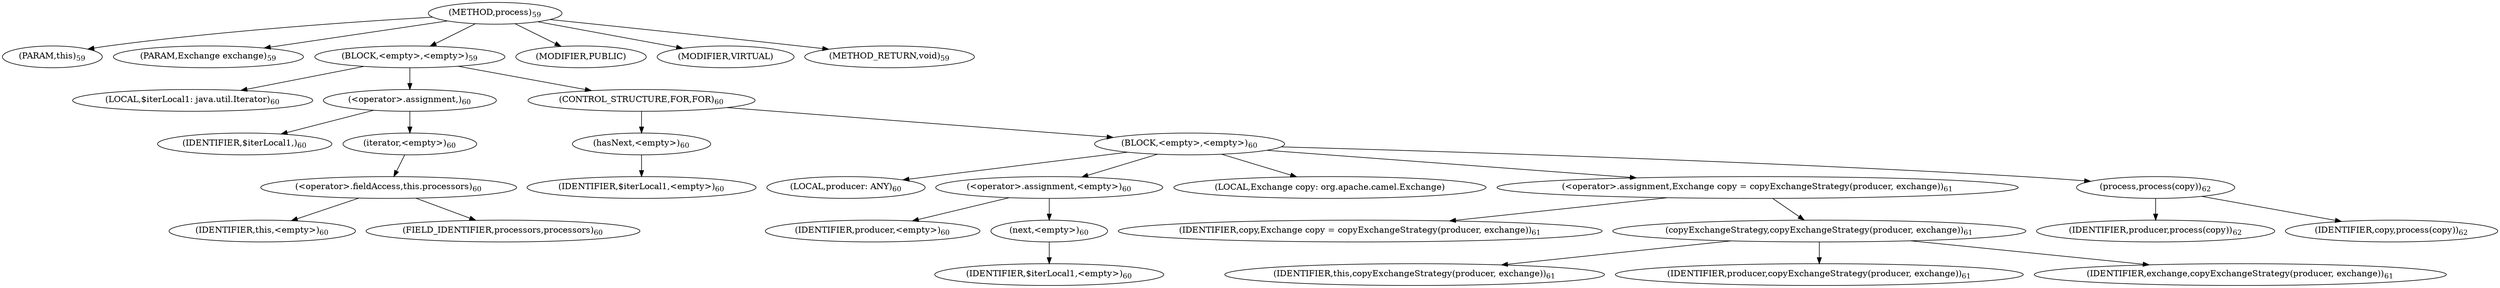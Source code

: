 digraph "process" {  
"71" [label = <(METHOD,process)<SUB>59</SUB>> ]
"10" [label = <(PARAM,this)<SUB>59</SUB>> ]
"72" [label = <(PARAM,Exchange exchange)<SUB>59</SUB>> ]
"73" [label = <(BLOCK,&lt;empty&gt;,&lt;empty&gt;)<SUB>59</SUB>> ]
"74" [label = <(LOCAL,$iterLocal1: java.util.Iterator)<SUB>60</SUB>> ]
"75" [label = <(&lt;operator&gt;.assignment,)<SUB>60</SUB>> ]
"76" [label = <(IDENTIFIER,$iterLocal1,)<SUB>60</SUB>> ]
"77" [label = <(iterator,&lt;empty&gt;)<SUB>60</SUB>> ]
"78" [label = <(&lt;operator&gt;.fieldAccess,this.processors)<SUB>60</SUB>> ]
"79" [label = <(IDENTIFIER,this,&lt;empty&gt;)<SUB>60</SUB>> ]
"80" [label = <(FIELD_IDENTIFIER,processors,processors)<SUB>60</SUB>> ]
"81" [label = <(CONTROL_STRUCTURE,FOR,FOR)<SUB>60</SUB>> ]
"82" [label = <(hasNext,&lt;empty&gt;)<SUB>60</SUB>> ]
"83" [label = <(IDENTIFIER,$iterLocal1,&lt;empty&gt;)<SUB>60</SUB>> ]
"84" [label = <(BLOCK,&lt;empty&gt;,&lt;empty&gt;)<SUB>60</SUB>> ]
"85" [label = <(LOCAL,producer: ANY)<SUB>60</SUB>> ]
"86" [label = <(&lt;operator&gt;.assignment,&lt;empty&gt;)<SUB>60</SUB>> ]
"87" [label = <(IDENTIFIER,producer,&lt;empty&gt;)<SUB>60</SUB>> ]
"88" [label = <(next,&lt;empty&gt;)<SUB>60</SUB>> ]
"89" [label = <(IDENTIFIER,$iterLocal1,&lt;empty&gt;)<SUB>60</SUB>> ]
"90" [label = <(LOCAL,Exchange copy: org.apache.camel.Exchange)> ]
"91" [label = <(&lt;operator&gt;.assignment,Exchange copy = copyExchangeStrategy(producer, exchange))<SUB>61</SUB>> ]
"92" [label = <(IDENTIFIER,copy,Exchange copy = copyExchangeStrategy(producer, exchange))<SUB>61</SUB>> ]
"93" [label = <(copyExchangeStrategy,copyExchangeStrategy(producer, exchange))<SUB>61</SUB>> ]
"9" [label = <(IDENTIFIER,this,copyExchangeStrategy(producer, exchange))<SUB>61</SUB>> ]
"94" [label = <(IDENTIFIER,producer,copyExchangeStrategy(producer, exchange))<SUB>61</SUB>> ]
"95" [label = <(IDENTIFIER,exchange,copyExchangeStrategy(producer, exchange))<SUB>61</SUB>> ]
"96" [label = <(process,process(copy))<SUB>62</SUB>> ]
"97" [label = <(IDENTIFIER,producer,process(copy))<SUB>62</SUB>> ]
"98" [label = <(IDENTIFIER,copy,process(copy))<SUB>62</SUB>> ]
"99" [label = <(MODIFIER,PUBLIC)> ]
"100" [label = <(MODIFIER,VIRTUAL)> ]
"101" [label = <(METHOD_RETURN,void)<SUB>59</SUB>> ]
  "71" -> "10" 
  "71" -> "72" 
  "71" -> "73" 
  "71" -> "99" 
  "71" -> "100" 
  "71" -> "101" 
  "73" -> "74" 
  "73" -> "75" 
  "73" -> "81" 
  "75" -> "76" 
  "75" -> "77" 
  "77" -> "78" 
  "78" -> "79" 
  "78" -> "80" 
  "81" -> "82" 
  "81" -> "84" 
  "82" -> "83" 
  "84" -> "85" 
  "84" -> "86" 
  "84" -> "90" 
  "84" -> "91" 
  "84" -> "96" 
  "86" -> "87" 
  "86" -> "88" 
  "88" -> "89" 
  "91" -> "92" 
  "91" -> "93" 
  "93" -> "9" 
  "93" -> "94" 
  "93" -> "95" 
  "96" -> "97" 
  "96" -> "98" 
}

